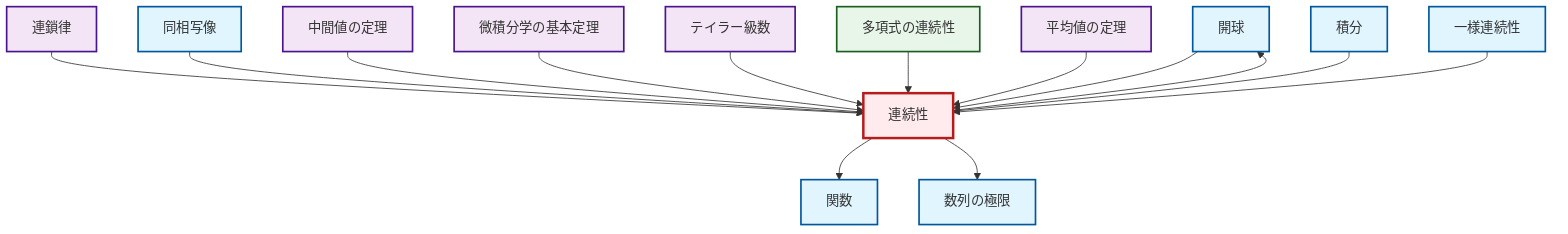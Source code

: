 graph TD
    classDef definition fill:#e1f5fe,stroke:#01579b,stroke-width:2px
    classDef theorem fill:#f3e5f5,stroke:#4a148c,stroke-width:2px
    classDef axiom fill:#fff3e0,stroke:#e65100,stroke-width:2px
    classDef example fill:#e8f5e9,stroke:#1b5e20,stroke-width:2px
    classDef current fill:#ffebee,stroke:#b71c1c,stroke-width:3px
    def-open-ball["開球"]:::definition
    def-limit["数列の極限"]:::definition
    thm-taylor-series["テイラー級数"]:::theorem
    def-integral["積分"]:::definition
    def-continuity["連続性"]:::definition
    def-function["関数"]:::definition
    ex-polynomial-continuity["多項式の連続性"]:::example
    thm-mean-value["平均値の定理"]:::theorem
    thm-intermediate-value["中間値の定理"]:::theorem
    def-homeomorphism["同相写像"]:::definition
    thm-chain-rule["連鎖律"]:::theorem
    def-uniform-continuity["一様連続性"]:::definition
    thm-fundamental-calculus["微積分学の基本定理"]:::theorem
    thm-chain-rule --> def-continuity
    def-continuity --> def-function
    def-homeomorphism --> def-continuity
    thm-intermediate-value --> def-continuity
    thm-fundamental-calculus --> def-continuity
    thm-taylor-series --> def-continuity
    def-open-ball --> def-continuity
    ex-polynomial-continuity --> def-continuity
    thm-mean-value --> def-continuity
    def-continuity --> def-limit
    def-integral --> def-continuity
    def-uniform-continuity --> def-continuity
    def-continuity --> def-open-ball
    class def-continuity current